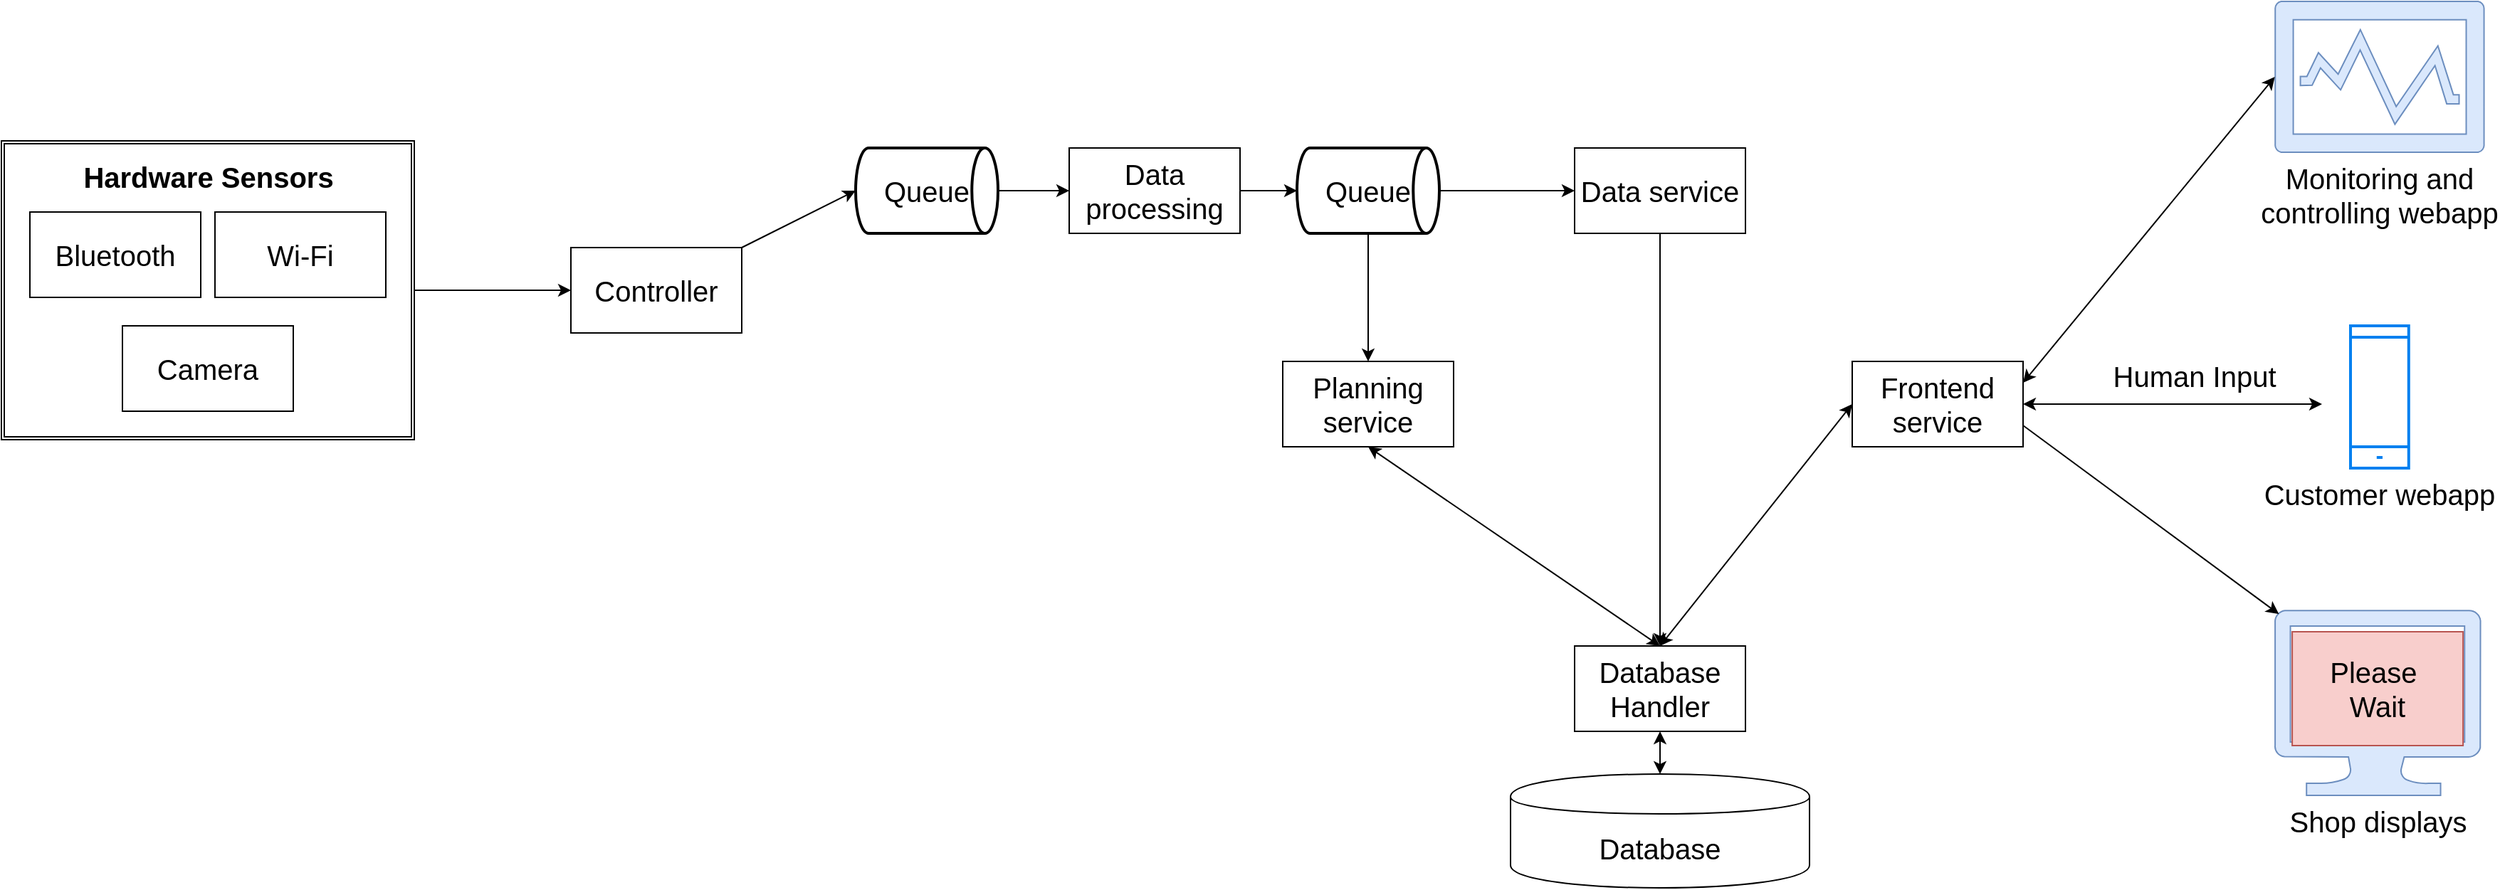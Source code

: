 <mxfile version="13.0.7" type="device"><diagram id="7mcNRXjc0NraGpx_m4gp" name="Page-1"><mxGraphModel dx="2031" dy="1064" grid="1" gridSize="20" guides="1" tooltips="1" connect="1" arrows="1" fold="1" page="1" pageScale="1" pageWidth="2336" pageHeight="1654" math="0" shadow="0"><root><mxCell id="0"/><mxCell id="1" parent="0"/><mxCell id="3SHRTboqrRlh6UkR22-T-19" value="" style="shape=ext;double=1;rounded=0;whiteSpace=wrap;html=1;fontSize=20;" parent="1" vertex="1"><mxGeometry x="40" y="195" width="290" height="210" as="geometry"/></mxCell><mxCell id="3SHRTboqrRlh6UkR22-T-1" value="Bluetooth" style="rounded=0;whiteSpace=wrap;html=1;fontSize=20;" parent="1" vertex="1"><mxGeometry x="60" y="245" width="120" height="60" as="geometry"/></mxCell><mxCell id="3SHRTboqrRlh6UkR22-T-2" value="Wi-Fi" style="rounded=0;whiteSpace=wrap;html=1;fontSize=20;" parent="1" vertex="1"><mxGeometry x="190" y="245" width="120" height="60" as="geometry"/></mxCell><mxCell id="3SHRTboqrRlh6UkR22-T-4" value="Camera" style="rounded=0;whiteSpace=wrap;html=1;fontSize=20;" parent="1" vertex="1"><mxGeometry x="125" y="325" width="120" height="60" as="geometry"/></mxCell><mxCell id="3SHRTboqrRlh6UkR22-T-9" value="Hardware Sensors" style="text;strokeColor=none;fillColor=none;html=1;fontSize=20;fontStyle=1;verticalAlign=middle;align=center;" parent="1" vertex="1"><mxGeometry x="140" y="205" width="90" height="30" as="geometry"/></mxCell><mxCell id="3SHRTboqrRlh6UkR22-T-17" value="" style="endArrow=classic;html=1;entryX=0;entryY=0.5;entryDx=0;entryDy=0;exitX=1;exitY=0.5;exitDx=0;exitDy=0;fontSize=20;" parent="1" source="3SHRTboqrRlh6UkR22-T-19" target="3SHRTboqrRlh6UkR22-T-22" edge="1"><mxGeometry width="50" height="50" relative="1" as="geometry"><mxPoint x="320" y="200" as="sourcePoint"/><mxPoint x="410" y="240" as="targetPoint"/></mxGeometry></mxCell><mxCell id="3SHRTboqrRlh6UkR22-T-22" value="Controller" style="rounded=0;whiteSpace=wrap;html=1;fontSize=20;" parent="1" vertex="1"><mxGeometry x="440" y="270" width="120" height="60" as="geometry"/></mxCell><mxCell id="3SHRTboqrRlh6UkR22-T-29" value="Queue" style="strokeWidth=2;html=1;shape=mxgraph.flowchart.direct_data;whiteSpace=wrap;fontSize=20;" parent="1" vertex="1"><mxGeometry x="640" y="200" width="100" height="60" as="geometry"/></mxCell><mxCell id="3SHRTboqrRlh6UkR22-T-32" value="" style="endArrow=classic;html=1;exitX=1;exitY=0;exitDx=0;exitDy=0;entryX=0;entryY=0.5;entryDx=0;entryDy=0;entryPerimeter=0;fontSize=20;" parent="1" source="3SHRTboqrRlh6UkR22-T-22" target="3SHRTboqrRlh6UkR22-T-29" edge="1"><mxGeometry width="50" height="50" relative="1" as="geometry"><mxPoint x="710" y="350" as="sourcePoint"/><mxPoint x="760" y="300" as="targetPoint"/></mxGeometry></mxCell><mxCell id="3SHRTboqrRlh6UkR22-T-34" value="Database Handler" style="rounded=0;whiteSpace=wrap;html=1;fontSize=20;" parent="1" vertex="1"><mxGeometry x="1145" y="550" width="120" height="60" as="geometry"/></mxCell><mxCell id="3SHRTboqrRlh6UkR22-T-35" value="Database" style="shape=cylinder;whiteSpace=wrap;html=1;boundedLbl=1;backgroundOutline=1;fontSize=20;" parent="1" vertex="1"><mxGeometry x="1100" y="640" width="210" height="80" as="geometry"/></mxCell><mxCell id="3SHRTboqrRlh6UkR22-T-36" value="Frontend service" style="rounded=0;whiteSpace=wrap;html=1;fontSize=20;" parent="1" vertex="1"><mxGeometry x="1340" y="350" width="120" height="60" as="geometry"/></mxCell><mxCell id="3SHRTboqrRlh6UkR22-T-38" value="Monitoring and &lt;br&gt;controlling webapp&lt;br&gt;" style="aspect=fixed;pointerEvents=1;shadow=0;dashed=0;html=1;strokeColor=#6c8ebf;labelPosition=center;verticalLabelPosition=bottom;verticalAlign=top;align=center;fillColor=#dae8fc;shape=mxgraph.mscae.enterprise.performance_monitor;fontSize=20;" parent="1" vertex="1"><mxGeometry x="1636.84" y="97" width="147.22" height="106" as="geometry"/></mxCell><mxCell id="3SHRTboqrRlh6UkR22-T-49" value="" style="edgeStyle=orthogonalEdgeStyle;rounded=0;orthogonalLoop=1;jettySize=auto;html=1;fontSize=20;entryX=0;entryY=0.5;entryDx=0;entryDy=0;exitX=1;exitY=0.5;exitDx=0;exitDy=0;exitPerimeter=0;" parent="1" source="3SHRTboqrRlh6UkR22-T-29" target="3SHRTboqrRlh6UkR22-T-45" edge="1"><mxGeometry relative="1" as="geometry"><mxPoint x="740" y="270" as="sourcePoint"/></mxGeometry></mxCell><mxCell id="3SHRTboqrRlh6UkR22-T-45" value="Data processing" style="rounded=0;whiteSpace=wrap;html=1;fontSize=20;" parent="1" vertex="1"><mxGeometry x="790" y="200" width="120" height="60" as="geometry"/></mxCell><mxCell id="3SHRTboqrRlh6UkR22-T-46" value="Data service" style="rounded=0;whiteSpace=wrap;html=1;fontSize=20;" parent="1" vertex="1"><mxGeometry x="1145" y="200" width="120" height="60" as="geometry"/></mxCell><mxCell id="3SHRTboqrRlh6UkR22-T-73" style="edgeStyle=orthogonalEdgeStyle;rounded=0;orthogonalLoop=1;jettySize=auto;html=1;exitX=1;exitY=0.5;exitDx=0;exitDy=0;exitPerimeter=0;entryX=0;entryY=0.5;entryDx=0;entryDy=0;fontSize=20;" parent="1" source="3SHRTboqrRlh6UkR22-T-48" target="3SHRTboqrRlh6UkR22-T-46" edge="1"><mxGeometry relative="1" as="geometry"/></mxCell><mxCell id="3SHRTboqrRlh6UkR22-T-48" value="Queue" style="strokeWidth=2;html=1;shape=mxgraph.flowchart.direct_data;whiteSpace=wrap;fontSize=20;" parent="1" vertex="1"><mxGeometry x="950" y="200" width="100" height="60" as="geometry"/></mxCell><mxCell id="3SHRTboqrRlh6UkR22-T-50" value="" style="edgeStyle=orthogonalEdgeStyle;rounded=0;orthogonalLoop=1;jettySize=auto;html=1;fontSize=20;exitX=1;exitY=0.5;exitDx=0;exitDy=0;entryX=0;entryY=0.5;entryDx=0;entryDy=0;entryPerimeter=0;" parent="1" source="3SHRTboqrRlh6UkR22-T-45" target="3SHRTboqrRlh6UkR22-T-48" edge="1"><mxGeometry relative="1" as="geometry"><mxPoint x="800.0" y="240" as="sourcePoint"/><mxPoint x="750.0" y="240" as="targetPoint"/></mxGeometry></mxCell><mxCell id="3SHRTboqrRlh6UkR22-T-54" value="" style="endArrow=classic;html=1;fontSize=20;exitX=0.5;exitY=1;exitDx=0;exitDy=0;" parent="1" source="3SHRTboqrRlh6UkR22-T-46" edge="1"><mxGeometry width="50" height="50" relative="1" as="geometry"><mxPoint x="1010" y="560" as="sourcePoint"/><mxPoint x="1205" y="550" as="targetPoint"/></mxGeometry></mxCell><mxCell id="3SHRTboqrRlh6UkR22-T-55" value="" style="endArrow=classic;startArrow=classic;html=1;fontSize=20;entryX=0.5;entryY=1;entryDx=0;entryDy=0;exitX=0.5;exitY=0;exitDx=0;exitDy=0;" parent="1" source="3SHRTboqrRlh6UkR22-T-35" target="3SHRTboqrRlh6UkR22-T-34" edge="1"><mxGeometry width="50" height="50" relative="1" as="geometry"><mxPoint x="1010" y="560" as="sourcePoint"/><mxPoint x="1060" y="510" as="targetPoint"/></mxGeometry></mxCell><mxCell id="3SHRTboqrRlh6UkR22-T-57" value="Customer webapp" style="html=1;verticalLabelPosition=bottom;align=center;labelBackgroundColor=#ffffff;verticalAlign=top;strokeWidth=2;strokeColor=#0080F0;shadow=0;dashed=0;shape=mxgraph.ios7.icons.smartphone;fontSize=20;" parent="1" vertex="1"><mxGeometry x="1690" y="325" width="40.89" height="100" as="geometry"/></mxCell><mxCell id="3SHRTboqrRlh6UkR22-T-61" value="" style="endArrow=classic;startArrow=classic;html=1;fontSize=20;exitX=0.5;exitY=0;exitDx=0;exitDy=0;entryX=0;entryY=0.5;entryDx=0;entryDy=0;" parent="1" source="3SHRTboqrRlh6UkR22-T-34" target="3SHRTboqrRlh6UkR22-T-36" edge="1"><mxGeometry width="50" height="50" relative="1" as="geometry"><mxPoint x="1010" y="560" as="sourcePoint"/><mxPoint x="1060" y="510" as="targetPoint"/></mxGeometry></mxCell><mxCell id="3SHRTboqrRlh6UkR22-T-62" value="" style="endArrow=classic;startArrow=classic;html=1;fontSize=20;exitX=1;exitY=0.5;exitDx=0;exitDy=0;" parent="1" source="3SHRTboqrRlh6UkR22-T-36" edge="1"><mxGeometry width="50" height="50" relative="1" as="geometry"><mxPoint x="680" y="593" as="sourcePoint"/><mxPoint x="1670" y="380" as="targetPoint"/></mxGeometry></mxCell><mxCell id="twbamjjwFv4taeOZljNA-12" value="Human Input" style="edgeLabel;html=1;align=center;verticalAlign=middle;resizable=0;points=[];fontSize=20;" vertex="1" connectable="0" parent="3SHRTboqrRlh6UkR22-T-62"><mxGeometry x="0.758" y="3" relative="1" as="geometry"><mxPoint x="-64.71" y="-17" as="offset"/></mxGeometry></mxCell><mxCell id="3SHRTboqrRlh6UkR22-T-64" value="" style="endArrow=classic;startArrow=classic;html=1;fontSize=20;exitX=1;exitY=0.25;exitDx=0;exitDy=0;entryX=0;entryY=0.5;entryDx=0;entryDy=0;entryPerimeter=0;" parent="1" source="3SHRTboqrRlh6UkR22-T-36" target="3SHRTboqrRlh6UkR22-T-38" edge="1"><mxGeometry width="50" height="50" relative="1" as="geometry"><mxPoint x="680" y="593" as="sourcePoint"/><mxPoint x="730" y="543" as="targetPoint"/></mxGeometry></mxCell><mxCell id="3SHRTboqrRlh6UkR22-T-66" value="Planning service" style="rounded=0;whiteSpace=wrap;html=1;fontSize=20;" parent="1" vertex="1"><mxGeometry x="940" y="350" width="120" height="60" as="geometry"/></mxCell><mxCell id="3SHRTboqrRlh6UkR22-T-69" value="" style="endArrow=classic;html=1;fontSize=20;exitX=0.5;exitY=1;exitDx=0;exitDy=0;exitPerimeter=0;entryX=0.5;entryY=0;entryDx=0;entryDy=0;" parent="1" source="3SHRTboqrRlh6UkR22-T-48" target="3SHRTboqrRlh6UkR22-T-66" edge="1"><mxGeometry width="50" height="50" relative="1" as="geometry"><mxPoint x="1010" y="560" as="sourcePoint"/><mxPoint x="1060" y="510" as="targetPoint"/></mxGeometry></mxCell><mxCell id="twbamjjwFv4taeOZljNA-1" value="Shop displays" style="aspect=fixed;pointerEvents=1;shadow=0;dashed=0;html=1;strokeColor=#6c8ebf;labelPosition=center;verticalLabelPosition=bottom;verticalAlign=top;align=center;fillColor=#dae8fc;shape=mxgraph.azure.computer;fontSize=20;" vertex="1" parent="1"><mxGeometry x="1636.84" y="525" width="144.44" height="130" as="geometry"/></mxCell><mxCell id="twbamjjwFv4taeOZljNA-3" value="" style="endArrow=classic;html=1;exitX=1;exitY=0.75;exitDx=0;exitDy=0;entryX=0.02;entryY=0.02;entryDx=0;entryDy=0;entryPerimeter=0;" edge="1" parent="1" source="3SHRTboqrRlh6UkR22-T-36" target="twbamjjwFv4taeOZljNA-1"><mxGeometry width="50" height="50" relative="1" as="geometry"><mxPoint x="1490" y="540" as="sourcePoint"/><mxPoint x="1630" y="560" as="targetPoint"/></mxGeometry></mxCell><mxCell id="twbamjjwFv4taeOZljNA-9" value="Please&amp;nbsp;&lt;br&gt;Wait" style="text;html=1;strokeColor=#b85450;fillColor=#f8cecc;align=center;verticalAlign=middle;whiteSpace=wrap;rounded=0;fontSize=20;" vertex="1" parent="1"><mxGeometry x="1649.06" y="540" width="120" height="80" as="geometry"/></mxCell><mxCell id="twbamjjwFv4taeOZljNA-10" value="" style="endArrow=classic;startArrow=classic;html=1;fontSize=20;exitX=0.5;exitY=0;exitDx=0;exitDy=0;entryX=0.5;entryY=1;entryDx=0;entryDy=0;" edge="1" parent="1" source="3SHRTboqrRlh6UkR22-T-34" target="3SHRTboqrRlh6UkR22-T-66"><mxGeometry width="50" height="50" relative="1" as="geometry"><mxPoint x="1225.0" y="570" as="sourcePoint"/><mxPoint x="1380.0" y="400" as="targetPoint"/></mxGeometry></mxCell></root></mxGraphModel></diagram></mxfile>